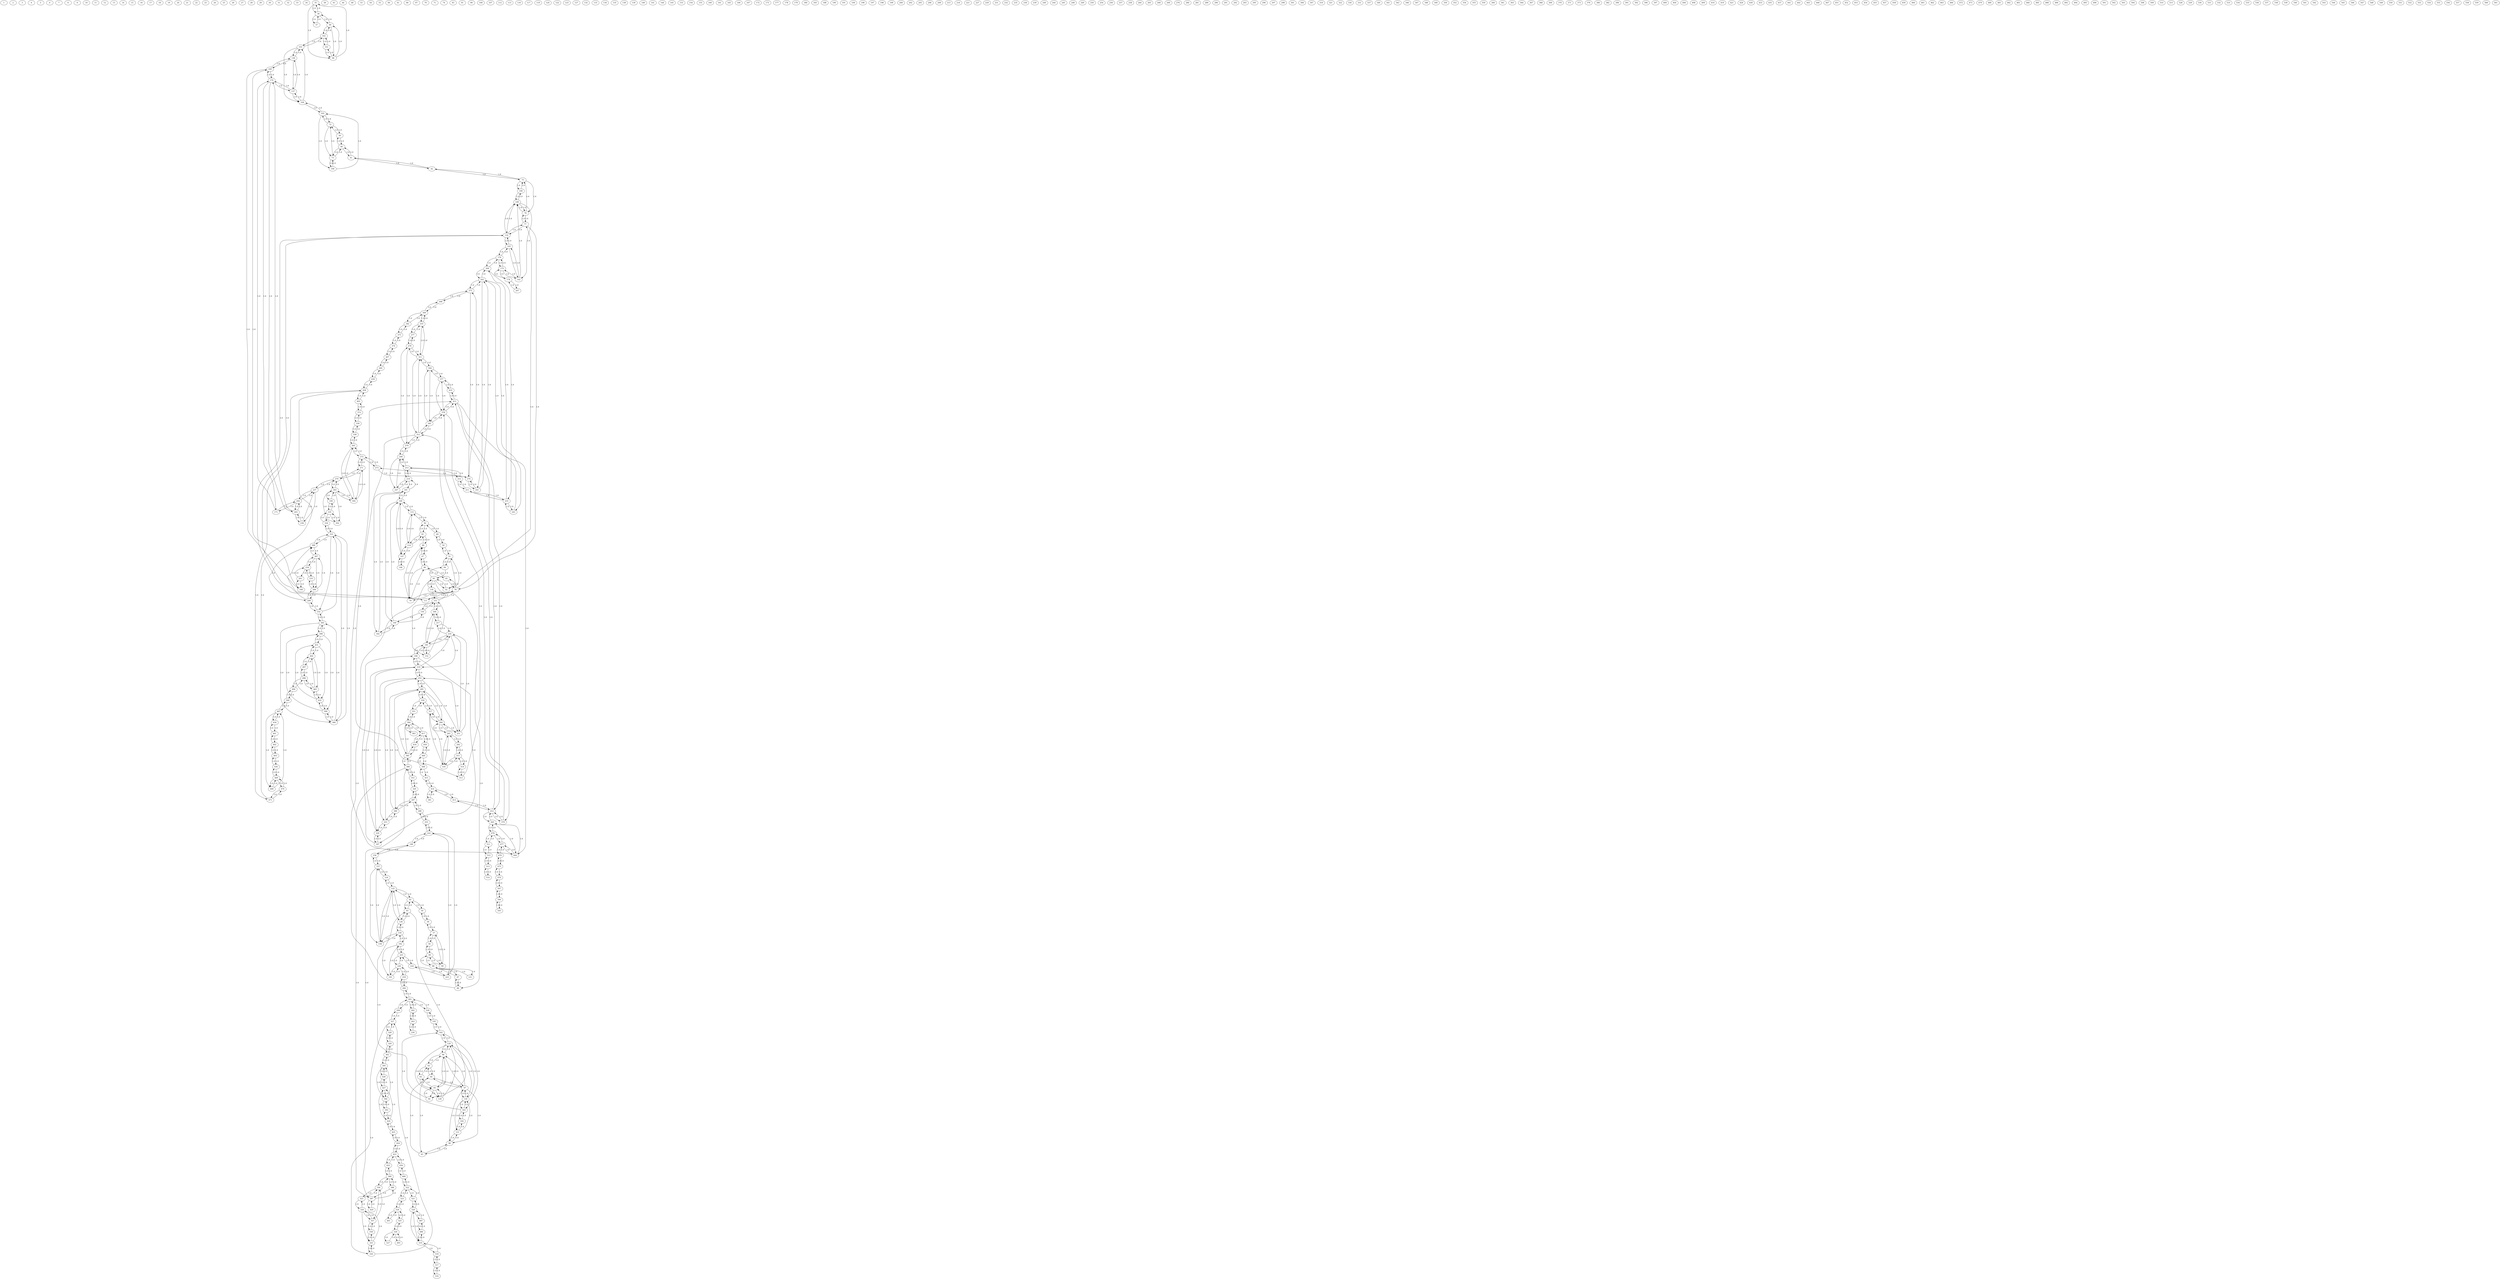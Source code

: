 // Graph
digraph {
	0 [label=1 color=black]
	1 [label=2 color=black]
	2 [label=3 color=black]
	3 [label=4 color=black]
	4 [label=5 color=black]
	5 [label=6 color=black]
	6 [label=7 color=black]
	7 [label=8 color=black]
	8 [label=9 color=black]
	9 [label=10 color=black]
	10 [label=11 color=black]
	11 [label=12 color=black]
	12 [label=13 color=black]
	13 [label=14 color=black]
	14 [label=15 color=black]
	15 [label=16 color=black]
	16 [label=17 color=black]
	17 [label=18 color=black]
	18 [label=19 color=black]
	19 [label=20 color=black]
	20 [label=21 color=black]
	21 [label=22 color=black]
	22 [label=23 color=black]
	23 [label=24 color=black]
	24 [label=25 color=black]
	25 [label=26 color=black]
	26 [label=27 color=black]
	27 [label=28 color=black]
	28 [label=29 color=black]
	29 [label=30 color=black]
	30 [label=31 color=black]
	31 [label=32 color=black]
	32 [label=33 color=black]
	33 [label=34 color=black]
	34 [label=35 color=black]
	35 [label=36 color=black]
	36 [label=37 color=black]
	37 [label=38 color=black]
	38 [label=39 color=black]
	39 [label=40 color=black]
	40 [label=41 color=black]
	41 [label=42 color=black]
	42 [label=43 color=black]
	43 [label=44 color=black]
	44 [label=45 color=black]
	45 [label=46 color=black]
	46 [label=47 color=black]
	47 [label=48 color=black]
	48 [label=49 color=black]
	49 [label=50 color=black]
	50 [label=51 color=black]
	51 [label=52 color=black]
	52 [label=53 color=black]
	53 [label=54 color=black]
	54 [label=55 color=black]
	55 [label=56 color=black]
	56 [label=57 color=black]
	57 [label=58 color=black]
	58 [label=59 color=black]
	59 [label=60 color=black]
	60 [label=61 color=black]
	61 [label=62 color=black]
	62 [label=63 color=black]
	63 [label=64 color=black]
	64 [label=65 color=black]
	65 [label=66 color=black]
	66 [label=67 color=black]
	67 [label=68 color=black]
	68 [label=69 color=black]
	69 [label=70 color=black]
	70 [label=71 color=black]
	71 [label=72 color=black]
	72 [label=73 color=black]
	73 [label=74 color=black]
	74 [label=75 color=black]
	75 [label=76 color=black]
	76 [label=77 color=black]
	77 [label=78 color=black]
	78 [label=79 color=black]
	79 [label=80 color=black]
	80 [label=81 color=black]
	81 [label=82 color=black]
	82 [label=83 color=black]
	83 [label=84 color=black]
	84 [label=85 color=black]
	85 [label=86 color=black]
	86 [label=87 color=black]
	87 [label=88 color=black]
	88 [label=89 color=black]
	89 [label=90 color=black]
	90 [label=91 color=black]
	91 [label=92 color=black]
	92 [label=93 color=black]
	93 [label=94 color=black]
	94 [label=95 color=black]
	95 [label=96 color=black]
	96 [label=97 color=black]
	97 [label=98 color=black]
	98 [label=99 color=black]
	99 [label=100 color=black]
	100 [label=101 color=black]
	101 [label=102 color=black]
	102 [label=103 color=black]
	103 [label=104 color=black]
	104 [label=105 color=black]
	105 [label=106 color=black]
	106 [label=107 color=black]
	107 [label=108 color=black]
	108 [label=109 color=black]
	109 [label=110 color=black]
	110 [label=111 color=black]
	111 [label=112 color=black]
	112 [label=113 color=black]
	113 [label=114 color=black]
	114 [label=115 color=black]
	115 [label=116 color=black]
	116 [label=117 color=black]
	117 [label=118 color=black]
	118 [label=119 color=black]
	119 [label=120 color=black]
	120 [label=121 color=black]
	121 [label=122 color=black]
	122 [label=123 color=black]
	123 [label=124 color=black]
	124 [label=125 color=black]
	125 [label=126 color=black]
	126 [label=127 color=black]
	127 [label=128 color=black]
	128 [label=129 color=black]
	129 [label=130 color=black]
	130 [label=131 color=black]
	131 [label=132 color=black]
	132 [label=133 color=black]
	133 [label=134 color=black]
	134 [label=135 color=black]
	135 [label=136 color=black]
	136 [label=137 color=black]
	137 [label=138 color=black]
	138 [label=139 color=black]
	139 [label=140 color=black]
	140 [label=141 color=black]
	141 [label=142 color=black]
	142 [label=143 color=black]
	143 [label=144 color=black]
	144 [label=145 color=black]
	145 [label=146 color=black]
	146 [label=147 color=black]
	147 [label=148 color=black]
	148 [label=149 color=black]
	149 [label=150 color=black]
	150 [label=151 color=black]
	151 [label=152 color=black]
	152 [label=153 color=black]
	153 [label=154 color=black]
	154 [label=155 color=black]
	155 [label=156 color=black]
	156 [label=157 color=black]
	157 [label=158 color=black]
	158 [label=159 color=black]
	159 [label=160 color=black]
	160 [label=161 color=black]
	161 [label=162 color=black]
	162 [label=163 color=black]
	163 [label=164 color=black]
	164 [label=165 color=black]
	165 [label=166 color=black]
	166 [label=167 color=black]
	167 [label=168 color=black]
	168 [label=169 color=black]
	169 [label=170 color=black]
	170 [label=171 color=black]
	171 [label=172 color=black]
	172 [label=173 color=black]
	173 [label=174 color=black]
	174 [label=175 color=black]
	175 [label=176 color=black]
	176 [label=177 color=black]
	177 [label=178 color=black]
	178 [label=179 color=black]
	179 [label=180 color=black]
	180 [label=181 color=black]
	181 [label=182 color=black]
	182 [label=183 color=black]
	183 [label=184 color=black]
	184 [label=185 color=black]
	185 [label=186 color=black]
	186 [label=187 color=black]
	187 [label=188 color=black]
	188 [label=189 color=black]
	189 [label=190 color=black]
	190 [label=191 color=black]
	191 [label=192 color=black]
	192 [label=193 color=black]
	193 [label=194 color=black]
	194 [label=195 color=black]
	195 [label=196 color=black]
	196 [label=197 color=black]
	197 [label=198 color=black]
	198 [label=199 color=black]
	199 [label=200 color=black]
	200 [label=201 color=black]
	201 [label=202 color=black]
	202 [label=203 color=black]
	203 [label=204 color=black]
	204 [label=205 color=black]
	205 [label=206 color=black]
	206 [label=207 color=black]
	207 [label=208 color=black]
	208 [label=209 color=black]
	209 [label=210 color=black]
	210 [label=211 color=black]
	211 [label=212 color=black]
	212 [label=213 color=black]
	213 [label=214 color=black]
	214 [label=215 color=black]
	215 [label=216 color=black]
	216 [label=217 color=black]
	217 [label=218 color=black]
	218 [label=219 color=black]
	219 [label=220 color=black]
	220 [label=221 color=black]
	221 [label=222 color=black]
	222 [label=223 color=black]
	223 [label=224 color=black]
	224 [label=225 color=black]
	225 [label=226 color=black]
	226 [label=227 color=black]
	227 [label=228 color=black]
	228 [label=229 color=black]
	229 [label=230 color=black]
	230 [label=231 color=black]
	231 [label=232 color=black]
	232 [label=233 color=black]
	233 [label=234 color=black]
	234 [label=235 color=black]
	235 [label=236 color=black]
	236 [label=237 color=black]
	237 [label=238 color=black]
	238 [label=239 color=black]
	239 [label=240 color=black]
	240 [label=241 color=black]
	241 [label=242 color=black]
	242 [label=243 color=black]
	243 [label=244 color=black]
	244 [label=245 color=black]
	245 [label=246 color=black]
	246 [label=247 color=black]
	247 [label=248 color=black]
	248 [label=249 color=black]
	249 [label=250 color=black]
	250 [label=251 color=black]
	251 [label=252 color=black]
	252 [label=253 color=black]
	253 [label=254 color=black]
	254 [label=255 color=black]
	255 [label=256 color=black]
	256 [label=257 color=black]
	257 [label=258 color=black]
	258 [label=259 color=black]
	259 [label=260 color=black]
	260 [label=261 color=black]
	261 [label=262 color=black]
	262 [label=263 color=black]
	263 [label=264 color=black]
	264 [label=265 color=black]
	265 [label=266 color=black]
	266 [label=267 color=black]
	267 [label=268 color=black]
	268 [label=269 color=black]
	269 [label=270 color=black]
	270 [label=271 color=black]
	271 [label=272 color=black]
	272 [label=273 color=black]
	273 [label=274 color=black]
	274 [label=275 color=black]
	275 [label=276 color=black]
	276 [label=277 color=black]
	277 [label=278 color=black]
	278 [label=279 color=black]
	279 [label=280 color=black]
	280 [label=281 color=black]
	281 [label=282 color=black]
	282 [label=283 color=black]
	283 [label=284 color=black]
	284 [label=285 color=black]
	285 [label=286 color=black]
	286 [label=287 color=black]
	287 [label=288 color=black]
	288 [label=289 color=black]
	289 [label=290 color=black]
	290 [label=291 color=black]
	291 [label=292 color=black]
	292 [label=293 color=black]
	293 [label=294 color=black]
	294 [label=295 color=black]
	295 [label=296 color=black]
	296 [label=297 color=black]
	297 [label=298 color=black]
	298 [label=299 color=black]
	299 [label=300 color=black]
	300 [label=301 color=black]
	301 [label=302 color=black]
	302 [label=303 color=black]
	303 [label=304 color=black]
	304 [label=305 color=black]
	305 [label=306 color=black]
	306 [label=307 color=black]
	307 [label=308 color=black]
	308 [label=309 color=black]
	309 [label=310 color=black]
	310 [label=311 color=black]
	311 [label=312 color=black]
	312 [label=313 color=black]
	313 [label=314 color=black]
	314 [label=315 color=black]
	315 [label=316 color=black]
	316 [label=317 color=black]
	317 [label=318 color=black]
	318 [label=319 color=black]
	319 [label=320 color=black]
	320 [label=321 color=black]
	321 [label=322 color=black]
	322 [label=323 color=black]
	323 [label=324 color=black]
	324 [label=325 color=black]
	325 [label=326 color=black]
	326 [label=327 color=black]
	327 [label=328 color=black]
	328 [label=329 color=black]
	329 [label=330 color=black]
	330 [label=331 color=black]
	331 [label=332 color=black]
	332 [label=333 color=black]
	333 [label=334 color=black]
	334 [label=335 color=black]
	335 [label=336 color=black]
	336 [label=337 color=black]
	337 [label=338 color=black]
	338 [label=339 color=black]
	339 [label=340 color=black]
	340 [label=341 color=black]
	341 [label=342 color=black]
	342 [label=343 color=black]
	343 [label=344 color=black]
	344 [label=345 color=black]
	345 [label=346 color=black]
	346 [label=347 color=black]
	347 [label=348 color=black]
	348 [label=349 color=black]
	349 [label=350 color=black]
	350 [label=351 color=black]
	351 [label=352 color=black]
	352 [label=353 color=black]
	353 [label=354 color=black]
	354 [label=355 color=black]
	355 [label=356 color=black]
	356 [label=357 color=black]
	357 [label=358 color=black]
	358 [label=359 color=black]
	359 [label=360 color=black]
	360 [label=361 color=black]
	361 [label=362 color=black]
	362 [label=363 color=black]
	363 [label=364 color=black]
	364 [label=365 color=black]
	365 [label=366 color=black]
	366 [label=367 color=black]
	367 [label=368 color=black]
	368 [label=369 color=black]
	369 [label=370 color=black]
	370 [label=371 color=black]
	371 [label=372 color=black]
	372 [label=373 color=black]
	373 [label=374 color=black]
	374 [label=375 color=black]
	375 [label=376 color=black]
	376 [label=377 color=black]
	377 [label=378 color=black]
	378 [label=379 color=black]
	379 [label=380 color=black]
	380 [label=381 color=black]
	381 [label=382 color=black]
	382 [label=383 color=black]
	383 [label=384 color=black]
	384 [label=385 color=black]
	385 [label=386 color=black]
	386 [label=387 color=black]
	387 [label=388 color=black]
	388 [label=389 color=black]
	389 [label=390 color=black]
	390 [label=391 color=black]
	391 [label=392 color=black]
	392 [label=393 color=black]
	393 [label=394 color=black]
	394 [label=395 color=black]
	395 [label=396 color=black]
	396 [label=397 color=black]
	397 [label=398 color=black]
	398 [label=399 color=black]
	399 [label=400 color=black]
	400 [label=401 color=black]
	401 [label=402 color=black]
	402 [label=403 color=black]
	403 [label=404 color=black]
	404 [label=405 color=black]
	405 [label=406 color=black]
	406 [label=407 color=black]
	407 [label=408 color=black]
	408 [label=409 color=black]
	409 [label=410 color=black]
	410 [label=411 color=black]
	411 [label=412 color=black]
	412 [label=413 color=black]
	413 [label=414 color=black]
	414 [label=415 color=black]
	415 [label=416 color=black]
	416 [label=417 color=black]
	417 [label=418 color=black]
	418 [label=419 color=black]
	419 [label=420 color=black]
	420 [label=421 color=black]
	421 [label=422 color=black]
	422 [label=423 color=black]
	423 [label=424 color=black]
	424 [label=425 color=black]
	425 [label=426 color=black]
	426 [label=427 color=black]
	427 [label=428 color=black]
	428 [label=429 color=black]
	429 [label=430 color=black]
	430 [label=431 color=black]
	431 [label=432 color=black]
	432 [label=433 color=black]
	433 [label=434 color=black]
	434 [label=435 color=black]
	435 [label=436 color=black]
	436 [label=437 color=black]
	437 [label=438 color=black]
	438 [label=439 color=black]
	439 [label=440 color=black]
	440 [label=441 color=black]
	441 [label=442 color=black]
	442 [label=443 color=black]
	443 [label=444 color=black]
	444 [label=445 color=black]
	445 [label=446 color=black]
	446 [label=447 color=black]
	447 [label=448 color=black]
	448 [label=449 color=black]
	449 [label=450 color=black]
	450 [label=451 color=black]
	451 [label=452 color=black]
	452 [label=453 color=black]
	453 [label=454 color=black]
	454 [label=455 color=black]
	455 [label=456 color=black]
	456 [label=457 color=black]
	457 [label=458 color=black]
	458 [label=459 color=black]
	459 [label=460 color=black]
	460 [label=461 color=black]
	461 [label=462 color=black]
	462 [label=463 color=black]
	463 [label=464 color=black]
	464 [label=465 color=black]
	465 [label=466 color=black]
	466 [label=467 color=black]
	467 [label=468 color=black]
	468 [label=469 color=black]
	469 [label=470 color=black]
	470 [label=471 color=black]
	471 [label=472 color=black]
	472 [label=473 color=black]
	473 [label=474 color=black]
	474 [label=475 color=black]
	475 [label=476 color=black]
	476 [label=477 color=black]
	477 [label=478 color=black]
	478 [label=479 color=black]
	479 [label=480 color=black]
	480 [label=481 color=black]
	481 [label=482 color=black]
	482 [label=483 color=black]
	483 [label=484 color=black]
	484 [label=485 color=black]
	485 [label=486 color=black]
	486 [label=487 color=black]
	487 [label=488 color=black]
	488 [label=489 color=black]
	489 [label=490 color=black]
	490 [label=491 color=black]
	491 [label=492 color=black]
	492 [label=493 color=black]
	493 [label=494 color=black]
	494 [label=495 color=black]
	495 [label=496 color=black]
	496 [label=497 color=black]
	497 [label=498 color=black]
	498 [label=499 color=black]
	499 [label=500 color=black]
	500 [label=501 color=black]
	501 [label=502 color=black]
	502 [label=503 color=black]
	503 [label=504 color=black]
	504 [label=505 color=black]
	505 [label=506 color=black]
	506 [label=507 color=black]
	507 [label=508 color=black]
	508 [label=509 color=black]
	509 [label=510 color=black]
	510 [label=511 color=black]
	511 [label=512 color=black]
	512 [label=513 color=black]
	513 [label=514 color=black]
	514 [label=515 color=black]
	515 [label=516 color=black]
	516 [label=517 color=black]
	517 [label=518 color=black]
	518 [label=519 color=black]
	519 [label=520 color=black]
	520 [label=521 color=black]
	521 [label=522 color=black]
	522 [label=523 color=black]
	523 [label=524 color=black]
	524 [label=525 color=black]
	525 [label=526 color=black]
	526 [label=527 color=black]
	527 [label=528 color=black]
	528 [label=529 color=black]
	529 [label=530 color=black]
	530 [label=531 color=black]
	531 [label=532 color=black]
	532 [label=533 color=black]
	533 [label=534 color=black]
	534 [label=535 color=black]
	535 [label=536 color=black]
	536 [label=537 color=black]
	537 [label=538 color=black]
	538 [label=539 color=black]
	539 [label=540 color=black]
	540 [label=541 color=black]
	541 [label=542 color=black]
	542 [label=543 color=black]
	543 [label=544 color=black]
	544 [label=545 color=black]
	545 [label=546 color=black]
	546 [label=547 color=black]
	547 [label=548 color=black]
	548 [label=549 color=black]
	549 [label=550 color=black]
	550 [label=551 color=black]
	551 [label=552 color=black]
	552 [label=553 color=black]
	553 [label=554 color=black]
	554 [label=555 color=black]
	555 [label=556 color=black]
	556 [label=557 color=black]
	557 [label=558 color=black]
	558 [label=559 color=black]
	559 [label=560 color=black]
	560 [label=561 color=black]
	34 -> 35 [label=1.0]
	34 -> 67 [label=1.0]
	35 -> 34 [label=1.0]
	35 -> 36 [label=1.0]
	35 -> 68 [label=1.0]
	36 -> 35 [label=1.0]
	38 -> 39 [label=1.0]
	38 -> 71 [label=1.0]
	39 -> 38 [label=1.0]
	39 -> 40 [label=1.0]
	39 -> 72 [label=1.0]
	40 -> 39 [label=1.0]
	40 -> 41 [label=1.0]
	41 -> 40 [label=1.0]
	41 -> 74 [label=1.0]
	44 -> 45 [label=1.0]
	44 -> 77 [label=1.0]
	45 -> 44 [label=1.0]
	45 -> 46 [label=1.0]
	45 -> 78 [label=1.0]
	46 -> 45 [label=1.0]
	46 -> 79 [label=1.0]
	48 -> 49 [label=1.0]
	48 -> 81 [label=1.0]
	49 -> 48 [label=1.0]
	49 -> 50 [label=1.0]
	50 -> 49 [label=1.0]
	50 -> 51 [label=1.0]
	50 -> 83 [label=1.0]
	51 -> 50 [label=1.0]
	51 -> 84 [label=1.0]
	55 -> 56 [label=1.0]
	55 -> 88 [label=1.0]
	56 -> 55 [label=1.0]
	56 -> 57 [label=1.0]
	56 -> 89 [label=1.0]
	57 -> 56 [label=1.0]
	57 -> 58 [label=1.0]
	58 -> 57 [label=1.0]
	58 -> 91 [label=1.0]
	61 -> 62 [label=1.0]
	61 -> 94 [label=1.0]
	62 -> 61 [label=1.0]
	62 -> 63 [label=1.0]
	62 -> 95 [label=1.0]
	63 -> 62 [label=1.0]
	63 -> 64 [label=1.0]
	63 -> 96 [label=1.0]
	64 -> 63 [label=1.0]
	64 -> 97 [label=1.0]
	67 -> 34 [label=1.0]
	67 -> 68 [label=1.0]
	67 -> 100 [label=1.0]
	68 -> 35 [label=1.0]
	68 -> 67 [label=1.0]
	68 -> 101 [label=1.0]
	71 -> 38 [label=1.0]
	71 -> 72 [label=1.0]
	71 -> 104 [label=1.0]
	72 -> 39 [label=1.0]
	72 -> 71 [label=1.0]
	72 -> 105 [label=1.0]
	74 -> 41 [label=1.0]
	74 -> 75 [label=1.0]
	74 -> 107 [label=1.0]
	75 -> 74 [label=1.0]
	75 -> 76 [label=1.0]
	75 -> 108 [label=1.0]
	76 -> 75 [label=1.0]
	76 -> 77 [label=1.0]
	76 -> 109 [label=1.0]
	77 -> 44 [label=1.0]
	77 -> 76 [label=1.0]
	77 -> 78 [label=1.0]
	77 -> 110 [label=1.0]
	78 -> 45 [label=1.0]
	78 -> 77 [label=1.0]
	78 -> 79 [label=1.0]
	79 -> 46 [label=1.0]
	79 -> 78 [label=1.0]
	79 -> 80 [label=1.0]
	80 -> 79 [label=1.0]
	80 -> 81 [label=1.0]
	80 -> 113 [label=1.0]
	81 -> 48 [label=1.0]
	81 -> 80 [label=1.0]
	81 -> 114 [label=1.0]
	83 -> 50 [label=1.0]
	83 -> 84 [label=1.0]
	84 -> 51 [label=1.0]
	84 -> 83 [label=1.0]
	84 -> 85 [label=1.0]
	84 -> 117 [label=1.0]
	85 -> 84 [label=1.0]
	85 -> 86 [label=1.0]
	86 -> 85 [label=1.0]
	86 -> 87 [label=1.0]
	87 -> 86 [label=1.0]
	87 -> 88 [label=1.0]
	87 -> 120 [label=1.0]
	88 -> 55 [label=1.0]
	88 -> 87 [label=1.0]
	88 -> 89 [label=1.0]
	89 -> 56 [label=1.0]
	89 -> 88 [label=1.0]
	91 -> 58 [label=1.0]
	91 -> 92 [label=1.0]
	91 -> 124 [label=1.0]
	92 -> 91 [label=1.0]
	92 -> 93 [label=1.0]
	92 -> 125 [label=1.0]
	93 -> 92 [label=1.0]
	93 -> 94 [label=1.0]
	94 -> 61 [label=1.0]
	94 -> 93 [label=1.0]
	94 -> 95 [label=1.0]
	94 -> 127 [label=1.0]
	95 -> 62 [label=1.0]
	95 -> 94 [label=1.0]
	95 -> 96 [label=1.0]
	95 -> 128 [label=1.0]
	96 -> 63 [label=1.0]
	96 -> 95 [label=1.0]
	96 -> 97 [label=1.0]
	96 -> 129 [label=1.0]
	97 -> 64 [label=1.0]
	97 -> 96 [label=1.0]
	97 -> 130 [label=1.0]
	100 -> 67 [label=1.0]
	100 -> 101 [label=1.0]
	101 -> 68 [label=1.0]
	101 -> 100 [label=1.0]
	101 -> 102 [label=1.0]
	102 -> 101 [label=1.0]
	102 -> 103 [label=1.0]
	102 -> 135 [label=1.0]
	103 -> 102 [label=1.0]
	103 -> 104 [label=1.0]
	103 -> 136 [label=1.0]
	104 -> 71 [label=1.0]
	104 -> 103 [label=1.0]
	104 -> 105 [label=1.0]
	105 -> 72 [label=1.0]
	105 -> 104 [label=1.0]
	107 -> 74 [label=1.0]
	107 -> 108 [label=1.0]
	108 -> 75 [label=1.0]
	108 -> 107 [label=1.0]
	108 -> 109 [label=1.0]
	108 -> 141 [label=1.0]
	109 -> 76 [label=1.0]
	109 -> 108 [label=1.0]
	109 -> 110 [label=1.0]
	109 -> 142 [label=1.0]
	110 -> 77 [label=1.0]
	110 -> 109 [label=1.0]
	113 -> 80 [label=1.0]
	113 -> 114 [label=1.0]
	113 -> 146 [label=1.0]
	114 -> 81 [label=1.0]
	114 -> 113 [label=1.0]
	114 -> 147 [label=1.0]
	117 -> 84 [label=1.0]
	117 -> 150 [label=1.0]
	120 -> 87 [label=1.0]
	123 -> 124 [label=1.0]
	123 -> 156 [label=1.0]
	124 -> 91 [label=1.0]
	124 -> 123 [label=1.0]
	124 -> 125 [label=1.0]
	124 -> 157 [label=1.0]
	125 -> 92 [label=1.0]
	125 -> 124 [label=1.0]
	125 -> 158 [label=1.0]
	127 -> 94 [label=1.0]
	127 -> 128 [label=1.0]
	128 -> 95 [label=1.0]
	128 -> 127 [label=1.0]
	128 -> 129 [label=1.0]
	128 -> 161 [label=1.0]
	129 -> 96 [label=1.0]
	129 -> 128 [label=1.0]
	129 -> 130 [label=1.0]
	129 -> 162 [label=1.0]
	130 -> 97 [label=1.0]
	130 -> 129 [label=1.0]
	130 -> 163 [label=1.0]
	135 -> 102 [label=1.0]
	135 -> 136 [label=1.0]
	135 -> 168 [label=1.0]
	136 -> 103 [label=1.0]
	136 -> 135 [label=1.0]
	136 -> 169 [label=1.0]
	141 -> 108 [label=1.0]
	141 -> 142 [label=1.0]
	141 -> 174 [label=1.0]
	142 -> 109 [label=1.0]
	142 -> 141 [label=1.0]
	142 -> 175 [label=1.0]
	145 -> 146 [label=1.0]
	146 -> 113 [label=1.0]
	146 -> 145 [label=1.0]
	146 -> 147 [label=1.0]
	147 -> 114 [label=1.0]
	147 -> 146 [label=1.0]
	147 -> 148 [label=1.0]
	147 -> 180 [label=1.0]
	148 -> 147 [label=1.0]
	148 -> 149 [label=1.0]
	148 -> 181 [label=1.0]
	149 -> 148 [label=1.0]
	149 -> 150 [label=1.0]
	150 -> 117 [label=1.0]
	150 -> 149 [label=1.0]
	150 -> 151 [label=1.0]
	150 -> 183 [label=1.0]
	151 -> 150 [label=1.0]
	151 -> 184 [label=1.0]
	155 -> 156 [label=1.0]
	155 -> 188 [label=1.0]
	156 -> 123 [label=1.0]
	156 -> 155 [label=1.0]
	156 -> 157 [label=1.0]
	157 -> 124 [label=1.0]
	157 -> 156 [label=1.0]
	157 -> 158 [label=1.0]
	158 -> 125 [label=1.0]
	158 -> 157 [label=1.0]
	158 -> 191 [label=1.0]
	161 -> 128 [label=1.0]
	161 -> 162 [label=1.0]
	161 -> 194 [label=1.0]
	162 -> 129 [label=1.0]
	162 -> 161 [label=1.0]
	162 -> 163 [label=1.0]
	163 -> 130 [label=1.0]
	163 -> 162 [label=1.0]
	167 -> 168 [label=1.0]
	167 -> 200 [label=1.0]
	168 -> 135 [label=1.0]
	168 -> 167 [label=1.0]
	168 -> 169 [label=1.0]
	169 -> 136 [label=1.0]
	169 -> 168 [label=1.0]
	169 -> 170 [label=1.0]
	169 -> 202 [label=1.0]
	170 -> 169 [label=1.0]
	170 -> 203 [label=1.0]
	173 -> 174 [label=1.0]
	173 -> 206 [label=1.0]
	174 -> 141 [label=1.0]
	174 -> 173 [label=1.0]
	174 -> 175 [label=1.0]
	175 -> 142 [label=1.0]
	175 -> 174 [label=1.0]
	175 -> 208 [label=1.0]
	180 -> 147 [label=1.0]
	180 -> 181 [label=1.0]
	180 -> 213 [label=1.0]
	181 -> 148 [label=1.0]
	181 -> 180 [label=1.0]
	183 -> 150 [label=1.0]
	183 -> 184 [label=1.0]
	183 -> 216 [label=1.0]
	184 -> 151 [label=1.0]
	184 -> 183 [label=1.0]
	184 -> 185 [label=1.0]
	184 -> 217 [label=1.0]
	185 -> 184 [label=1.0]
	185 -> 186 [label=1.0]
	185 -> 218 [label=1.0]
	186 -> 185 [label=1.0]
	186 -> 219 [label=1.0]
	188 -> 155 [label=1.0]
	188 -> 221 [label=1.0]
	191 -> 158 [label=1.0]
	191 -> 192 [label=1.0]
	191 -> 224 [label=1.0]
	192 -> 191 [label=1.0]
	192 -> 225 [label=1.0]
	194 -> 161 [label=1.0]
	194 -> 227 [label=1.0]
	200 -> 167 [label=1.0]
	200 -> 233 [label=1.0]
	202 -> 169 [label=1.0]
	202 -> 203 [label=1.0]
	202 -> 235 [label=1.0]
	203 -> 170 [label=1.0]
	203 -> 202 [label=1.0]
	203 -> 236 [label=1.0]
	206 -> 173 [label=1.0]
	208 -> 175 [label=1.0]
	208 -> 209 [label=1.0]
	208 -> 241 [label=1.0]
	209 -> 208 [label=1.0]
	209 -> 210 [label=1.0]
	209 -> 242 [label=1.0]
	210 -> 209 [label=1.0]
	210 -> 211 [label=1.0]
	211 -> 210 [label=1.0]
	211 -> 212 [label=1.0]
	212 -> 211 [label=1.0]
	212 -> 213 [label=1.0]
	212 -> 245 [label=1.0]
	213 -> 180 [label=1.0]
	213 -> 212 [label=1.0]
	213 -> 246 [label=1.0]
	216 -> 183 [label=1.0]
	216 -> 217 [label=1.0]
	217 -> 184 [label=1.0]
	217 -> 216 [label=1.0]
	217 -> 218 [label=1.0]
	217 -> 250 [label=1.0]
	218 -> 185 [label=1.0]
	218 -> 217 [label=1.0]
	218 -> 219 [label=1.0]
	218 -> 251 [label=1.0]
	219 -> 186 [label=1.0]
	219 -> 218 [label=1.0]
	219 -> 252 [label=1.0]
	221 -> 188 [label=1.0]
	221 -> 222 [label=1.0]
	221 -> 254 [label=1.0]
	222 -> 221 [label=1.0]
	222 -> 223 [label=1.0]
	223 -> 222 [label=1.0]
	223 -> 224 [label=1.0]
	224 -> 191 [label=1.0]
	224 -> 223 [label=1.0]
	224 -> 225 [label=1.0]
	225 -> 192 [label=1.0]
	225 -> 224 [label=1.0]
	225 -> 258 [label=1.0]
	227 -> 194 [label=1.0]
	227 -> 260 [label=1.0]
	229 -> 262 [label=1.0]
	232 -> 233 [label=1.0]
	232 -> 265 [label=1.0]
	233 -> 200 [label=1.0]
	233 -> 232 [label=1.0]
	233 -> 266 [label=1.0]
	235 -> 202 [label=1.0]
	235 -> 236 [label=1.0]
	236 -> 203 [label=1.0]
	236 -> 235 [label=1.0]
	236 -> 269 [label=1.0]
	240 -> 241 [label=1.0]
	240 -> 273 [label=1.0]
	241 -> 208 [label=1.0]
	241 -> 240 [label=1.0]
	241 -> 242 [label=1.0]
	241 -> 274 [label=1.0]
	242 -> 209 [label=1.0]
	242 -> 241 [label=1.0]
	245 -> 212 [label=1.0]
	245 -> 246 [label=1.0]
	245 -> 278 [label=1.0]
	246 -> 213 [label=1.0]
	246 -> 245 [label=1.0]
	250 -> 217 [label=1.0]
	250 -> 251 [label=1.0]
	250 -> 283 [label=1.0]
	251 -> 218 [label=1.0]
	251 -> 250 [label=1.0]
	251 -> 252 [label=1.0]
	251 -> 284 [label=1.0]
	252 -> 219 [label=1.0]
	252 -> 251 [label=1.0]
	252 -> 285 [label=1.0]
	254 -> 221 [label=1.0]
	254 -> 287 [label=1.0]
	258 -> 225 [label=1.0]
	258 -> 259 [label=1.0]
	259 -> 258 [label=1.0]
	259 -> 260 [label=1.0]
	260 -> 227 [label=1.0]
	260 -> 259 [label=1.0]
	260 -> 261 [label=1.0]
	260 -> 293 [label=1.0]
	261 -> 260 [label=1.0]
	261 -> 262 [label=1.0]
	262 -> 229 [label=1.0]
	262 -> 261 [label=1.0]
	265 -> 232 [label=1.0]
	265 -> 266 [label=1.0]
	265 -> 298 [label=1.0]
	266 -> 233 [label=1.0]
	266 -> 265 [label=1.0]
	266 -> 299 [label=1.0]
	269 -> 236 [label=1.0]
	269 -> 270 [label=1.0]
	269 -> 302 [label=1.0]
	270 -> 269 [label=1.0]
	270 -> 271 [label=1.0]
	270 -> 303 [label=1.0]
	271 -> 270 [label=1.0]
	271 -> 272 [label=1.0]
	271 -> 304 [label=1.0]
	272 -> 271 [label=1.0]
	272 -> 273 [label=1.0]
	273 -> 240 [label=1.0]
	273 -> 272 [label=1.0]
	273 -> 274 [label=1.0]
	274 -> 241 [label=1.0]
	274 -> 273 [label=1.0]
	274 -> 307 [label=1.0]
	276 -> 277 [label=1.0]
	276 -> 309 [label=1.0]
	277 -> 276 [label=1.0]
	277 -> 278 [label=1.0]
	277 -> 310 [label=1.0]
	278 -> 245 [label=1.0]
	278 -> 277 [label=1.0]
	278 -> 311 [label=1.0]
	281 -> 282 [label=1.0]
	281 -> 314 [label=1.0]
	282 -> 281 [label=1.0]
	282 -> 283 [label=1.0]
	282 -> 315 [label=1.0]
	283 -> 250 [label=1.0]
	283 -> 282 [label=1.0]
	283 -> 284 [label=1.0]
	283 -> 316 [label=1.0]
	284 -> 251 [label=1.0]
	284 -> 283 [label=1.0]
	284 -> 285 [label=1.0]
	284 -> 317 [label=1.0]
	285 -> 252 [label=1.0]
	285 -> 284 [label=1.0]
	285 -> 286 [label=1.0]
	286 -> 285 [label=1.0]
	286 -> 287 [label=1.0]
	286 -> 319 [label=1.0]
	287 -> 254 [label=1.0]
	287 -> 286 [label=1.0]
	293 -> 260 [label=1.0]
	293 -> 326 [label=1.0]
	298 -> 265 [label=1.0]
	298 -> 299 [label=1.0]
	298 -> 331 [label=1.0]
	299 -> 266 [label=1.0]
	299 -> 298 [label=1.0]
	299 -> 332 [label=1.0]
	301 -> 302 [label=1.0]
	301 -> 334 [label=1.0]
	302 -> 269 [label=1.0]
	302 -> 301 [label=1.0]
	302 -> 303 [label=1.0]
	302 -> 335 [label=1.0]
	303 -> 270 [label=1.0]
	303 -> 302 [label=1.0]
	303 -> 304 [label=1.0]
	304 -> 271 [label=1.0]
	304 -> 303 [label=1.0]
	304 -> 337 [label=1.0]
	307 -> 274 [label=1.0]
	307 -> 308 [label=1.0]
	308 -> 307 [label=1.0]
	308 -> 309 [label=1.0]
	308 -> 341 [label=1.0]
	309 -> 276 [label=1.0]
	309 -> 308 [label=1.0]
	309 -> 310 [label=1.0]
	310 -> 277 [label=1.0]
	310 -> 309 [label=1.0]
	310 -> 311 [label=1.0]
	310 -> 343 [label=1.0]
	311 -> 278 [label=1.0]
	311 -> 310 [label=1.0]
	311 -> 312 [label=1.0]
	311 -> 344 [label=1.0]
	312 -> 311 [label=1.0]
	312 -> 313 [label=1.0]
	313 -> 312 [label=1.0]
	313 -> 314 [label=1.0]
	314 -> 281 [label=1.0]
	314 -> 313 [label=1.0]
	314 -> 315 [label=1.0]
	315 -> 282 [label=1.0]
	315 -> 314 [label=1.0]
	315 -> 316 [label=1.0]
	316 -> 283 [label=1.0]
	316 -> 315 [label=1.0]
	316 -> 317 [label=1.0]
	317 -> 284 [label=1.0]
	317 -> 316 [label=1.0]
	317 -> 350 [label=1.0]
	319 -> 286 [label=1.0]
	319 -> 352 [label=1.0]
	322 -> 323 [label=1.0]
	322 -> 355 [label=1.0]
	323 -> 322 [label=1.0]
	323 -> 324 [label=1.0]
	323 -> 356 [label=1.0]
	324 -> 323 [label=1.0]
	324 -> 325 [label=1.0]
	324 -> 357 [label=1.0]
	325 -> 324 [label=1.0]
	325 -> 326 [label=1.0]
	326 -> 293 [label=1.0]
	326 -> 325 [label=1.0]
	326 -> 327 [label=1.0]
	327 -> 326 [label=1.0]
	327 -> 328 [label=1.0]
	328 -> 327 [label=1.0]
	328 -> 361 [label=1.0]
	331 -> 298 [label=1.0]
	331 -> 332 [label=1.0]
	331 -> 364 [label=1.0]
	332 -> 299 [label=1.0]
	332 -> 331 [label=1.0]
	332 -> 333 [label=1.0]
	332 -> 365 [label=1.0]
	333 -> 332 [label=1.0]
	333 -> 334 [label=1.0]
	334 -> 301 [label=1.0]
	334 -> 333 [label=1.0]
	334 -> 335 [label=1.0]
	335 -> 302 [label=1.0]
	335 -> 334 [label=1.0]
	337 -> 304 [label=1.0]
	337 -> 338 [label=1.0]
	338 -> 337 [label=1.0]
	338 -> 371 [label=1.0]
	341 -> 308 [label=1.0]
	341 -> 374 [label=1.0]
	343 -> 310 [label=1.0]
	343 -> 344 [label=1.0]
	343 -> 376 [label=1.0]
	344 -> 311 [label=1.0]
	344 -> 343 [label=1.0]
	344 -> 377 [label=1.0]
	350 -> 317 [label=1.0]
	350 -> 383 [label=1.0]
	352 -> 319 [label=1.0]
	352 -> 385 [label=1.0]
	355 -> 322 [label=1.0]
	355 -> 356 [label=1.0]
	355 -> 388 [label=1.0]
	356 -> 323 [label=1.0]
	356 -> 355 [label=1.0]
	356 -> 357 [label=1.0]
	357 -> 324 [label=1.0]
	357 -> 356 [label=1.0]
	361 -> 328 [label=1.0]
	361 -> 394 [label=1.0]
	364 -> 331 [label=1.0]
	364 -> 365 [label=1.0]
	364 -> 397 [label=1.0]
	365 -> 332 [label=1.0]
	365 -> 364 [label=1.0]
	365 -> 398 [label=1.0]
	371 -> 338 [label=1.0]
	371 -> 404 [label=1.0]
	373 -> 374 [label=1.0]
	373 -> 406 [label=1.0]
	374 -> 341 [label=1.0]
	374 -> 373 [label=1.0]
	376 -> 343 [label=1.0]
	376 -> 377 [label=1.0]
	376 -> 409 [label=1.0]
	377 -> 344 [label=1.0]
	377 -> 376 [label=1.0]
	377 -> 378 [label=1.0]
	377 -> 410 [label=1.0]
	378 -> 377 [label=1.0]
	378 -> 411 [label=1.0]
	380 -> 413 [label=1.0]
	382 -> 383 [label=1.0]
	383 -> 350 [label=1.0]
	383 -> 382 [label=1.0]
	383 -> 384 [label=1.0]
	383 -> 416 [label=1.0]
	384 -> 383 [label=1.0]
	384 -> 385 [label=1.0]
	384 -> 417 [label=1.0]
	385 -> 352 [label=1.0]
	385 -> 384 [label=1.0]
	385 -> 386 [label=1.0]
	386 -> 385 [label=1.0]
	386 -> 387 [label=1.0]
	386 -> 419 [label=1.0]
	387 -> 386 [label=1.0]
	387 -> 388 [label=1.0]
	388 -> 355 [label=1.0]
	388 -> 387 [label=1.0]
	388 -> 421 [label=1.0]
	392 -> 393 [label=1.0]
	392 -> 425 [label=1.0]
	393 -> 392 [label=1.0]
	393 -> 394 [label=1.0]
	393 -> 426 [label=1.0]
	394 -> 361 [label=1.0]
	394 -> 393 [label=1.0]
	394 -> 427 [label=1.0]
	397 -> 364 [label=1.0]
	397 -> 398 [label=1.0]
	397 -> 430 [label=1.0]
	398 -> 365 [label=1.0]
	398 -> 397 [label=1.0]
	398 -> 431 [label=1.0]
	400 -> 401 [label=1.0]
	400 -> 433 [label=1.0]
	401 -> 400 [label=1.0]
	401 -> 402 [label=1.0]
	402 -> 401 [label=1.0]
	402 -> 435 [label=1.0]
	404 -> 371 [label=1.0]
	404 -> 437 [label=1.0]
	406 -> 373 [label=1.0]
	406 -> 439 [label=1.0]
	409 -> 376 [label=1.0]
	409 -> 410 [label=1.0]
	410 -> 377 [label=1.0]
	410 -> 409 [label=1.0]
	410 -> 411 [label=1.0]
	410 -> 443 [label=1.0]
	411 -> 378 [label=1.0]
	411 -> 410 [label=1.0]
	411 -> 412 [label=1.0]
	411 -> 444 [label=1.0]
	412 -> 411 [label=1.0]
	412 -> 413 [label=1.0]
	413 -> 380 [label=1.0]
	413 -> 412 [label=1.0]
	413 -> 414 [label=1.0]
	414 -> 413 [label=1.0]
	414 -> 447 [label=1.0]
	416 -> 383 [label=1.0]
	416 -> 417 [label=1.0]
	416 -> 449 [label=1.0]
	417 -> 384 [label=1.0]
	417 -> 416 [label=1.0]
	419 -> 386 [label=1.0]
	421 -> 388 [label=1.0]
	421 -> 422 [label=1.0]
	422 -> 421 [label=1.0]
	422 -> 423 [label=1.0]
	422 -> 455 [label=1.0]
	423 -> 422 [label=1.0]
	423 -> 424 [label=1.0]
	424 -> 423 [label=1.0]
	424 -> 425 [label=1.0]
	425 -> 392 [label=1.0]
	425 -> 424 [label=1.0]
	425 -> 426 [label=1.0]
	426 -> 393 [label=1.0]
	426 -> 425 [label=1.0]
	426 -> 427 [label=1.0]
	427 -> 394 [label=1.0]
	427 -> 426 [label=1.0]
	430 -> 397 [label=1.0]
	430 -> 431 [label=1.0]
	430 -> 463 [label=1.0]
	431 -> 398 [label=1.0]
	431 -> 430 [label=1.0]
	431 -> 464 [label=1.0]
	433 -> 400 [label=1.0]
	433 -> 466 [label=1.0]
	435 -> 402 [label=1.0]
	435 -> 468 [label=1.0]
	437 -> 404 [label=1.0]
	437 -> 438 [label=1.0]
	437 -> 470 [label=1.0]
	438 -> 437 [label=1.0]
	438 -> 439 [label=1.0]
	439 -> 406 [label=1.0]
	439 -> 438 [label=1.0]
	443 -> 410 [label=1.0]
	443 -> 444 [label=1.0]
	443 -> 476 [label=1.0]
	444 -> 411 [label=1.0]
	444 -> 443 [label=1.0]
	444 -> 477 [label=1.0]
	447 -> 414 [label=1.0]
	447 -> 448 [label=1.0]
	448 -> 447 [label=1.0]
	448 -> 449 [label=1.0]
	449 -> 416 [label=1.0]
	449 -> 448 [label=1.0]
	455 -> 422 [label=1.0]
	455 -> 488 [label=1.0]
	463 -> 430 [label=1.0]
	463 -> 464 [label=1.0]
	463 -> 496 [label=1.0]
	464 -> 431 [label=1.0]
	464 -> 463 [label=1.0]
	464 -> 497 [label=1.0]
	466 -> 433 [label=1.0]
	466 -> 467 [label=1.0]
	466 -> 499 [label=1.0]
	467 -> 466 [label=1.0]
	467 -> 468 [label=1.0]
	468 -> 435 [label=1.0]
	468 -> 467 [label=1.0]
	468 -> 469 [label=1.0]
	469 -> 468 [label=1.0]
	469 -> 470 [label=1.0]
	470 -> 437 [label=1.0]
	470 -> 469 [label=1.0]
	473 -> 474 [label=1.0]
	473 -> 506 [label=1.0]
	474 -> 473 [label=1.0]
	474 -> 475 [label=1.0]
	475 -> 474 [label=1.0]
	475 -> 476 [label=1.0]
	476 -> 443 [label=1.0]
	476 -> 475 [label=1.0]
	476 -> 477 [label=1.0]
	477 -> 444 [label=1.0]
	477 -> 476 [label=1.0]
	477 -> 510 [label=1.0]
	485 -> 486 [label=1.0]
	485 -> 518 [label=1.0]
	486 -> 485 [label=1.0]
	486 -> 519 [label=1.0]
	488 -> 455 [label=1.0]
	488 -> 521 [label=1.0]
	490 -> 523 [label=1.0]
	492 -> 525 [label=1.0]
	496 -> 463 [label=1.0]
	496 -> 497 [label=1.0]
	497 -> 464 [label=1.0]
	497 -> 496 [label=1.0]
	497 -> 498 [label=1.0]
	498 -> 497 [label=1.0]
	498 -> 499 [label=1.0]
	499 -> 466 [label=1.0]
	499 -> 498 [label=1.0]
	504 -> 505 [label=1.0]
	505 -> 504 [label=1.0]
	505 -> 506 [label=1.0]
	506 -> 473 [label=1.0]
	506 -> 505 [label=1.0]
	510 -> 477 [label=1.0]
	510 -> 511 [label=1.0]
	511 -> 510 [label=1.0]
	511 -> 512 [label=1.0]
	512 -> 511 [label=1.0]
	512 -> 513 [label=1.0]
	513 -> 512 [label=1.0]
	515 -> 516 [label=1.0]
	516 -> 515 [label=1.0]
	516 -> 517 [label=1.0]
	517 -> 516 [label=1.0]
	517 -> 518 [label=1.0]
	518 -> 485 [label=1.0]
	518 -> 517 [label=1.0]
	518 -> 519 [label=1.0]
	519 -> 486 [label=1.0]
	519 -> 518 [label=1.0]
	519 -> 520 [label=1.0]
	520 -> 519 [label=1.0]
	520 -> 521 [label=1.0]
	521 -> 488 [label=1.0]
	521 -> 520 [label=1.0]
	521 -> 522 [label=1.0]
	522 -> 521 [label=1.0]
	522 -> 523 [label=1.0]
	523 -> 490 [label=1.0]
	523 -> 522 [label=1.0]
	523 -> 524 [label=1.0]
	524 -> 523 [label=1.0]
	524 -> 525 [label=1.0]
	525 -> 492 [label=1.0]
	525 -> 524 [label=1.0]
	525 -> 526 [label=1.0]
	526 -> 525 [label=1.0]
}
